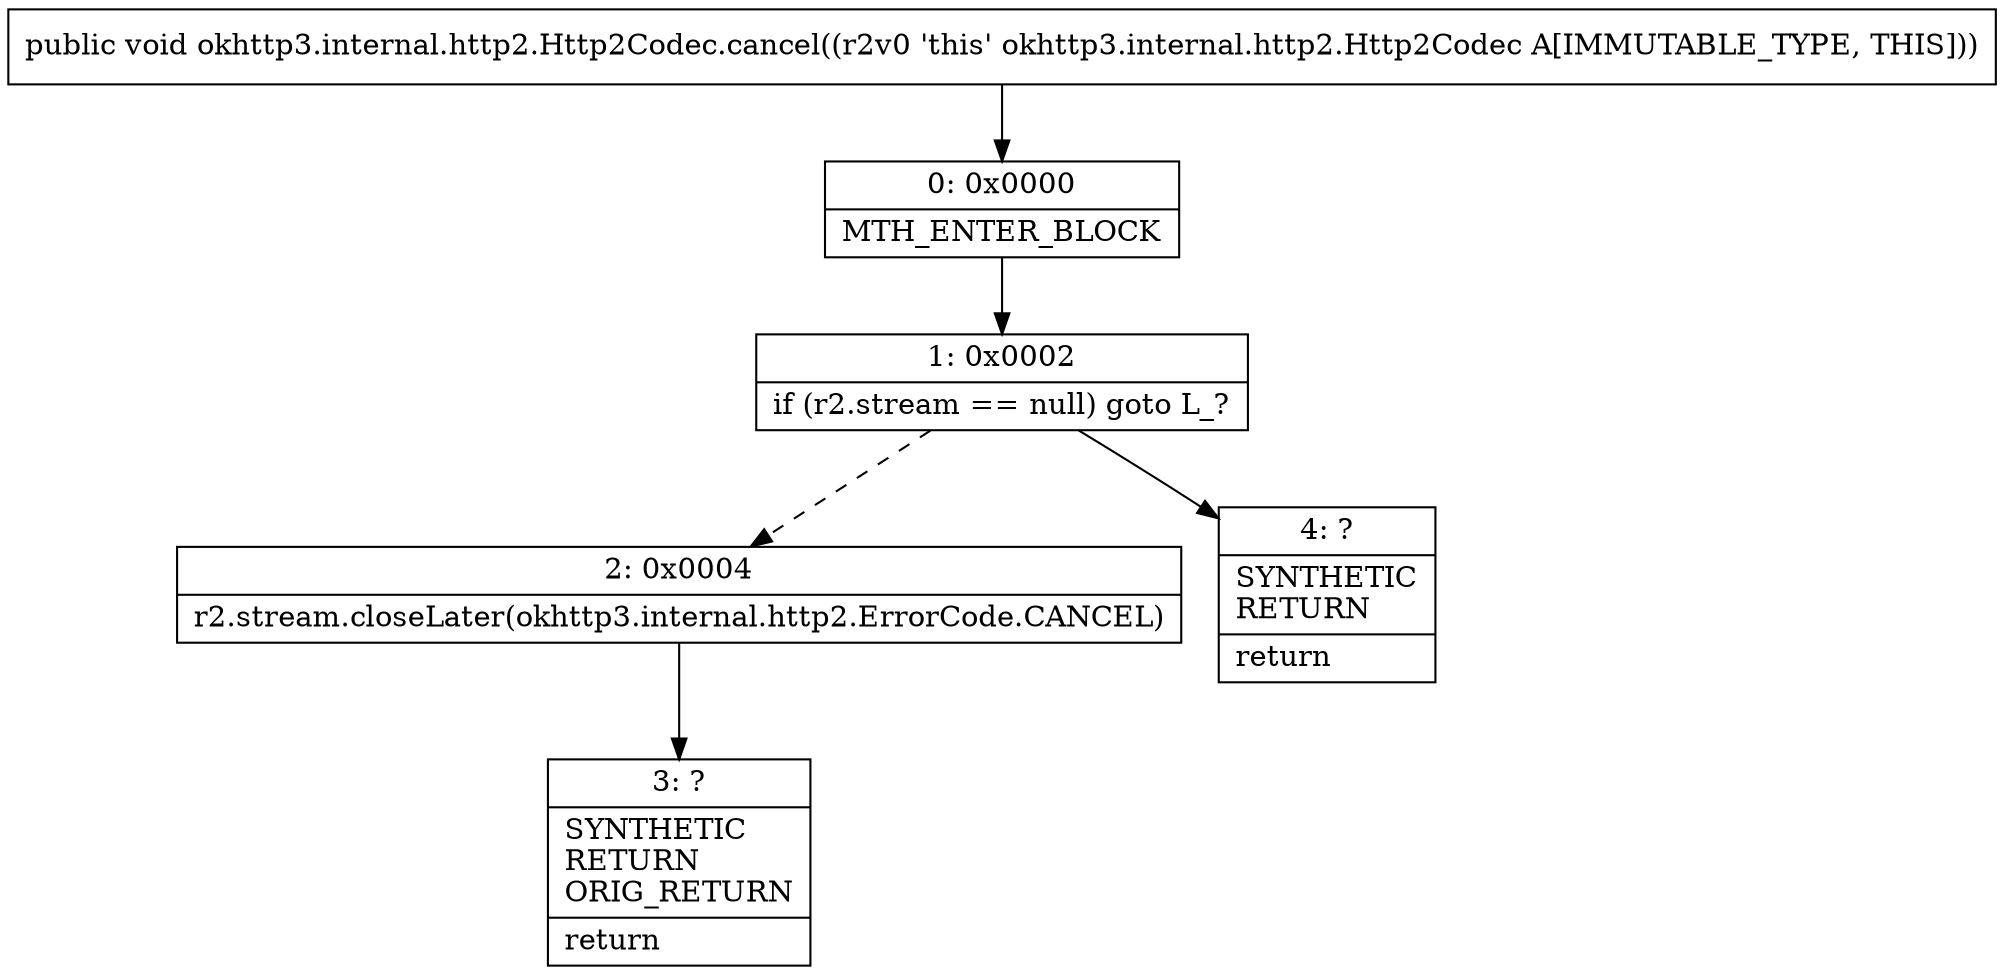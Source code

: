 digraph "CFG forokhttp3.internal.http2.Http2Codec.cancel()V" {
Node_0 [shape=record,label="{0\:\ 0x0000|MTH_ENTER_BLOCK\l}"];
Node_1 [shape=record,label="{1\:\ 0x0002|if (r2.stream == null) goto L_?\l}"];
Node_2 [shape=record,label="{2\:\ 0x0004|r2.stream.closeLater(okhttp3.internal.http2.ErrorCode.CANCEL)\l}"];
Node_3 [shape=record,label="{3\:\ ?|SYNTHETIC\lRETURN\lORIG_RETURN\l|return\l}"];
Node_4 [shape=record,label="{4\:\ ?|SYNTHETIC\lRETURN\l|return\l}"];
MethodNode[shape=record,label="{public void okhttp3.internal.http2.Http2Codec.cancel((r2v0 'this' okhttp3.internal.http2.Http2Codec A[IMMUTABLE_TYPE, THIS])) }"];
MethodNode -> Node_0;
Node_0 -> Node_1;
Node_1 -> Node_2[style=dashed];
Node_1 -> Node_4;
Node_2 -> Node_3;
}

